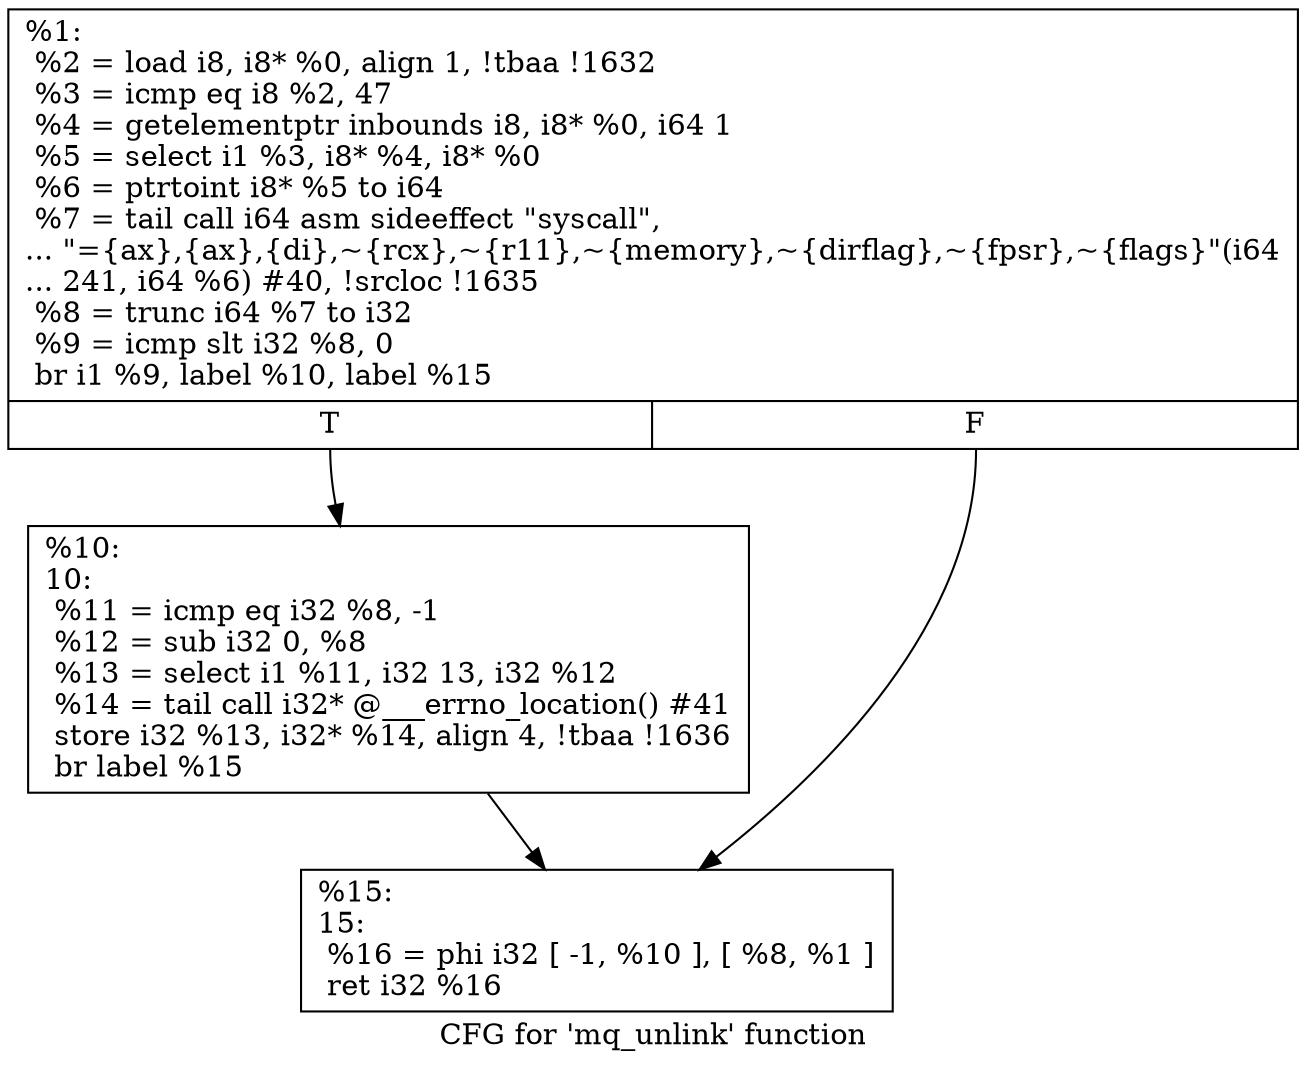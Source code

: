 digraph "CFG for 'mq_unlink' function" {
	label="CFG for 'mq_unlink' function";

	Node0x1a31d40 [shape=record,label="{%1:\l  %2 = load i8, i8* %0, align 1, !tbaa !1632\l  %3 = icmp eq i8 %2, 47\l  %4 = getelementptr inbounds i8, i8* %0, i64 1\l  %5 = select i1 %3, i8* %4, i8* %0\l  %6 = ptrtoint i8* %5 to i64\l  %7 = tail call i64 asm sideeffect \"syscall\",\l... \"=\{ax\},\{ax\},\{di\},~\{rcx\},~\{r11\},~\{memory\},~\{dirflag\},~\{fpsr\},~\{flags\}\"(i64\l... 241, i64 %6) #40, !srcloc !1635\l  %8 = trunc i64 %7 to i32\l  %9 = icmp slt i32 %8, 0\l  br i1 %9, label %10, label %15\l|{<s0>T|<s1>F}}"];
	Node0x1a31d40:s0 -> Node0x1a31d90;
	Node0x1a31d40:s1 -> Node0x1a320b0;
	Node0x1a31d90 [shape=record,label="{%10:\l10:                                               \l  %11 = icmp eq i32 %8, -1\l  %12 = sub i32 0, %8\l  %13 = select i1 %11, i32 13, i32 %12\l  %14 = tail call i32* @___errno_location() #41\l  store i32 %13, i32* %14, align 4, !tbaa !1636\l  br label %15\l}"];
	Node0x1a31d90 -> Node0x1a320b0;
	Node0x1a320b0 [shape=record,label="{%15:\l15:                                               \l  %16 = phi i32 [ -1, %10 ], [ %8, %1 ]\l  ret i32 %16\l}"];
}
